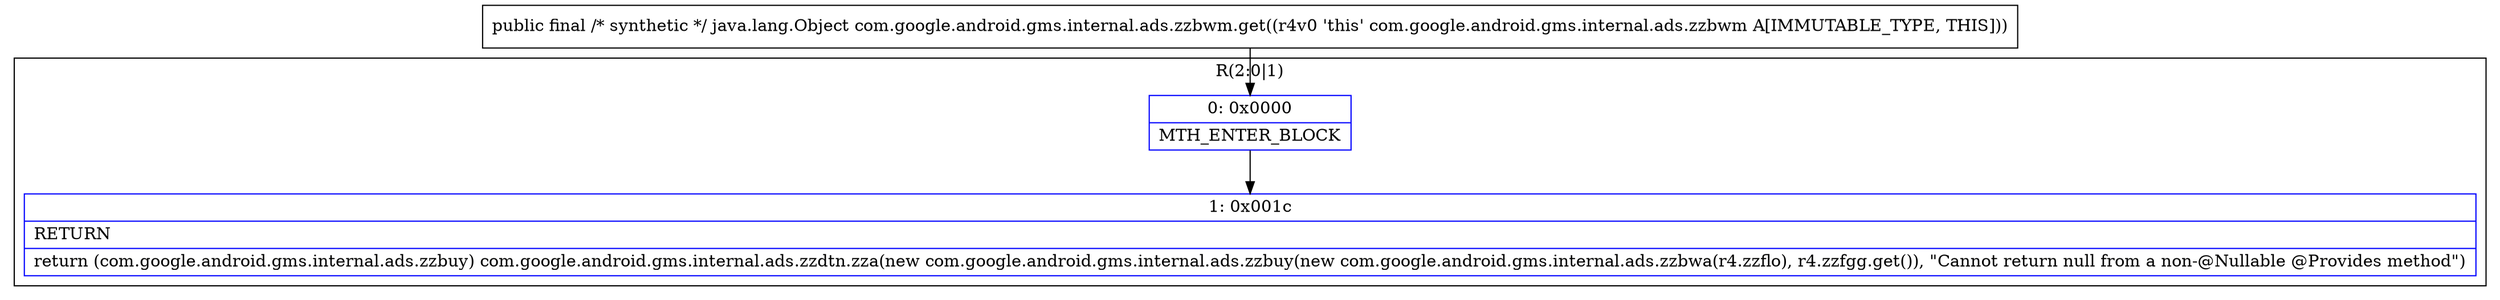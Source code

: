 digraph "CFG forcom.google.android.gms.internal.ads.zzbwm.get()Ljava\/lang\/Object;" {
subgraph cluster_Region_154454890 {
label = "R(2:0|1)";
node [shape=record,color=blue];
Node_0 [shape=record,label="{0\:\ 0x0000|MTH_ENTER_BLOCK\l}"];
Node_1 [shape=record,label="{1\:\ 0x001c|RETURN\l|return (com.google.android.gms.internal.ads.zzbuy) com.google.android.gms.internal.ads.zzdtn.zza(new com.google.android.gms.internal.ads.zzbuy(new com.google.android.gms.internal.ads.zzbwa(r4.zzflo), r4.zzfgg.get()), \"Cannot return null from a non\-@Nullable @Provides method\")\l}"];
}
MethodNode[shape=record,label="{public final \/* synthetic *\/ java.lang.Object com.google.android.gms.internal.ads.zzbwm.get((r4v0 'this' com.google.android.gms.internal.ads.zzbwm A[IMMUTABLE_TYPE, THIS])) }"];
MethodNode -> Node_0;
Node_0 -> Node_1;
}

